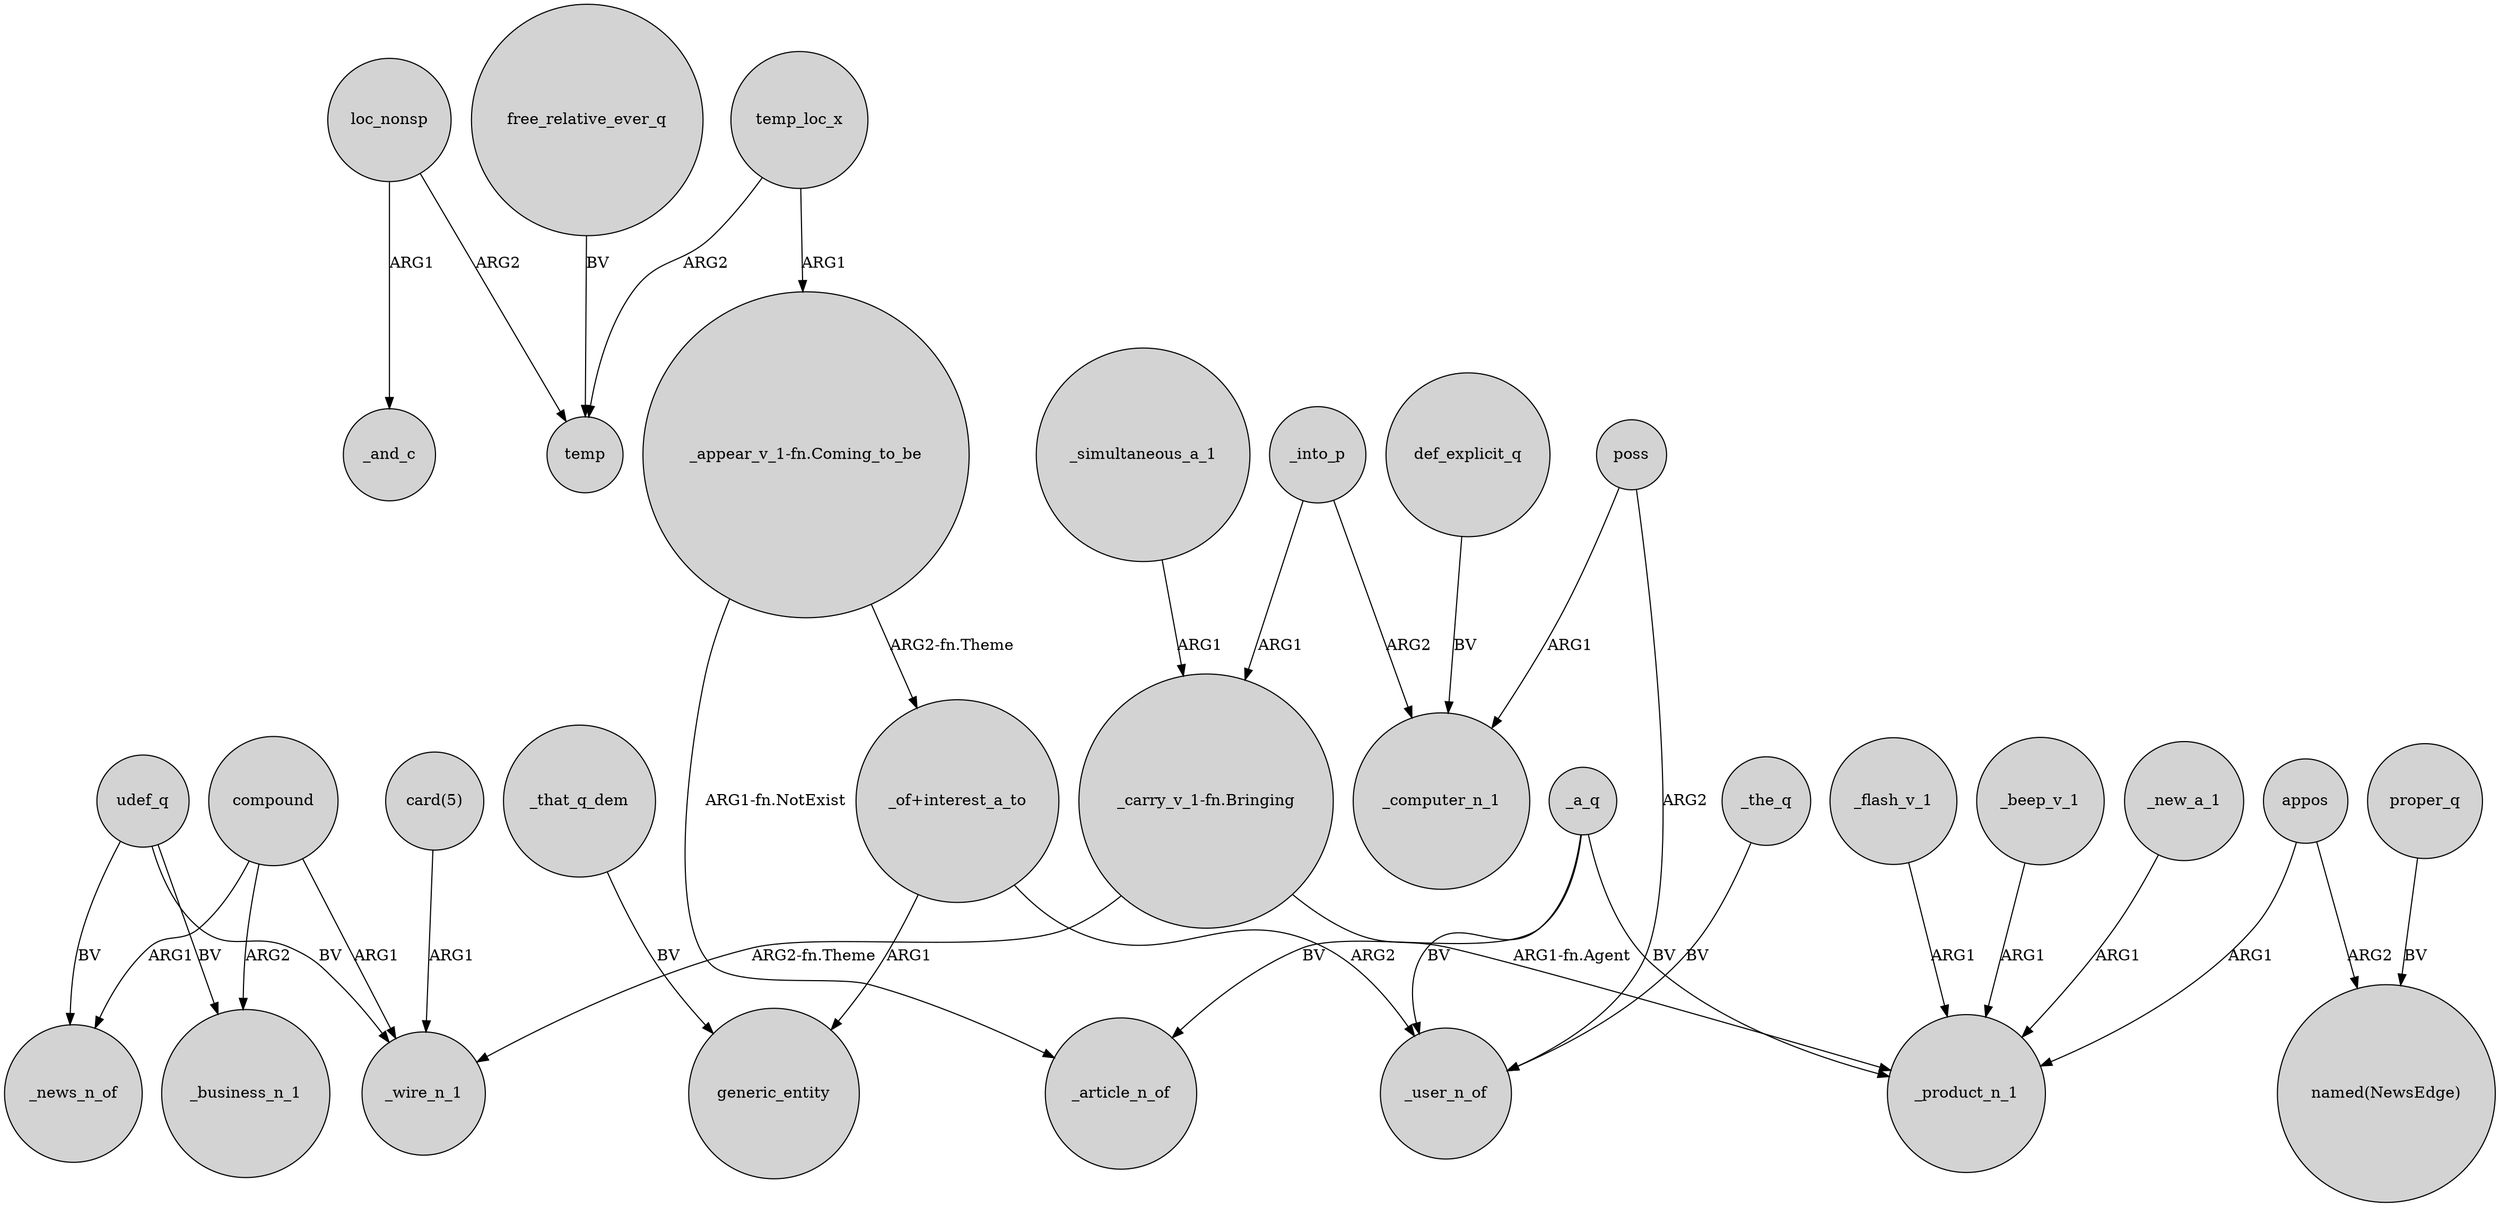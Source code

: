 digraph {
	node [shape=circle style=filled]
	loc_nonsp -> _and_c [label=ARG1]
	_that_q_dem -> generic_entity [label=BV]
	_flash_v_1 -> _product_n_1 [label=ARG1]
	def_explicit_q -> _computer_n_1 [label=BV]
	_a_q -> _product_n_1 [label=BV]
	_a_q -> _article_n_of [label=BV]
	_into_p -> "_carry_v_1-fn.Bringing" [label=ARG1]
	udef_q -> _wire_n_1 [label=BV]
	"_carry_v_1-fn.Bringing" -> _product_n_1 [label="ARG1-fn.Agent"]
	_simultaneous_a_1 -> "_carry_v_1-fn.Bringing" [label=ARG1]
	temp_loc_x -> "_appear_v_1-fn.Coming_to_be" [label=ARG1]
	"_of+interest_a_to" -> _user_n_of [label=ARG2]
	"_appear_v_1-fn.Coming_to_be" -> "_of+interest_a_to" [label="ARG2-fn.Theme"]
	_new_a_1 -> _product_n_1 [label=ARG1]
	_into_p -> _computer_n_1 [label=ARG2]
	temp_loc_x -> temp [label=ARG2]
	loc_nonsp -> temp [label=ARG2]
	poss -> _computer_n_1 [label=ARG1]
	appos -> _product_n_1 [label=ARG1]
	"card(5)" -> _wire_n_1 [label=ARG1]
	_a_q -> _user_n_of [label=BV]
	_beep_v_1 -> _product_n_1 [label=ARG1]
	compound -> _business_n_1 [label=ARG2]
	proper_q -> "named(NewsEdge)" [label=BV]
	"_of+interest_a_to" -> generic_entity [label=ARG1]
	"_carry_v_1-fn.Bringing" -> _wire_n_1 [label="ARG2-fn.Theme"]
	poss -> _user_n_of [label=ARG2]
	free_relative_ever_q -> temp [label=BV]
	udef_q -> _business_n_1 [label=BV]
	udef_q -> _news_n_of [label=BV]
	appos -> "named(NewsEdge)" [label=ARG2]
	compound -> _news_n_of [label=ARG1]
	_the_q -> _user_n_of [label=BV]
	"_appear_v_1-fn.Coming_to_be" -> _article_n_of [label="ARG1-fn.NotExist"]
	compound -> _wire_n_1 [label=ARG1]
}

